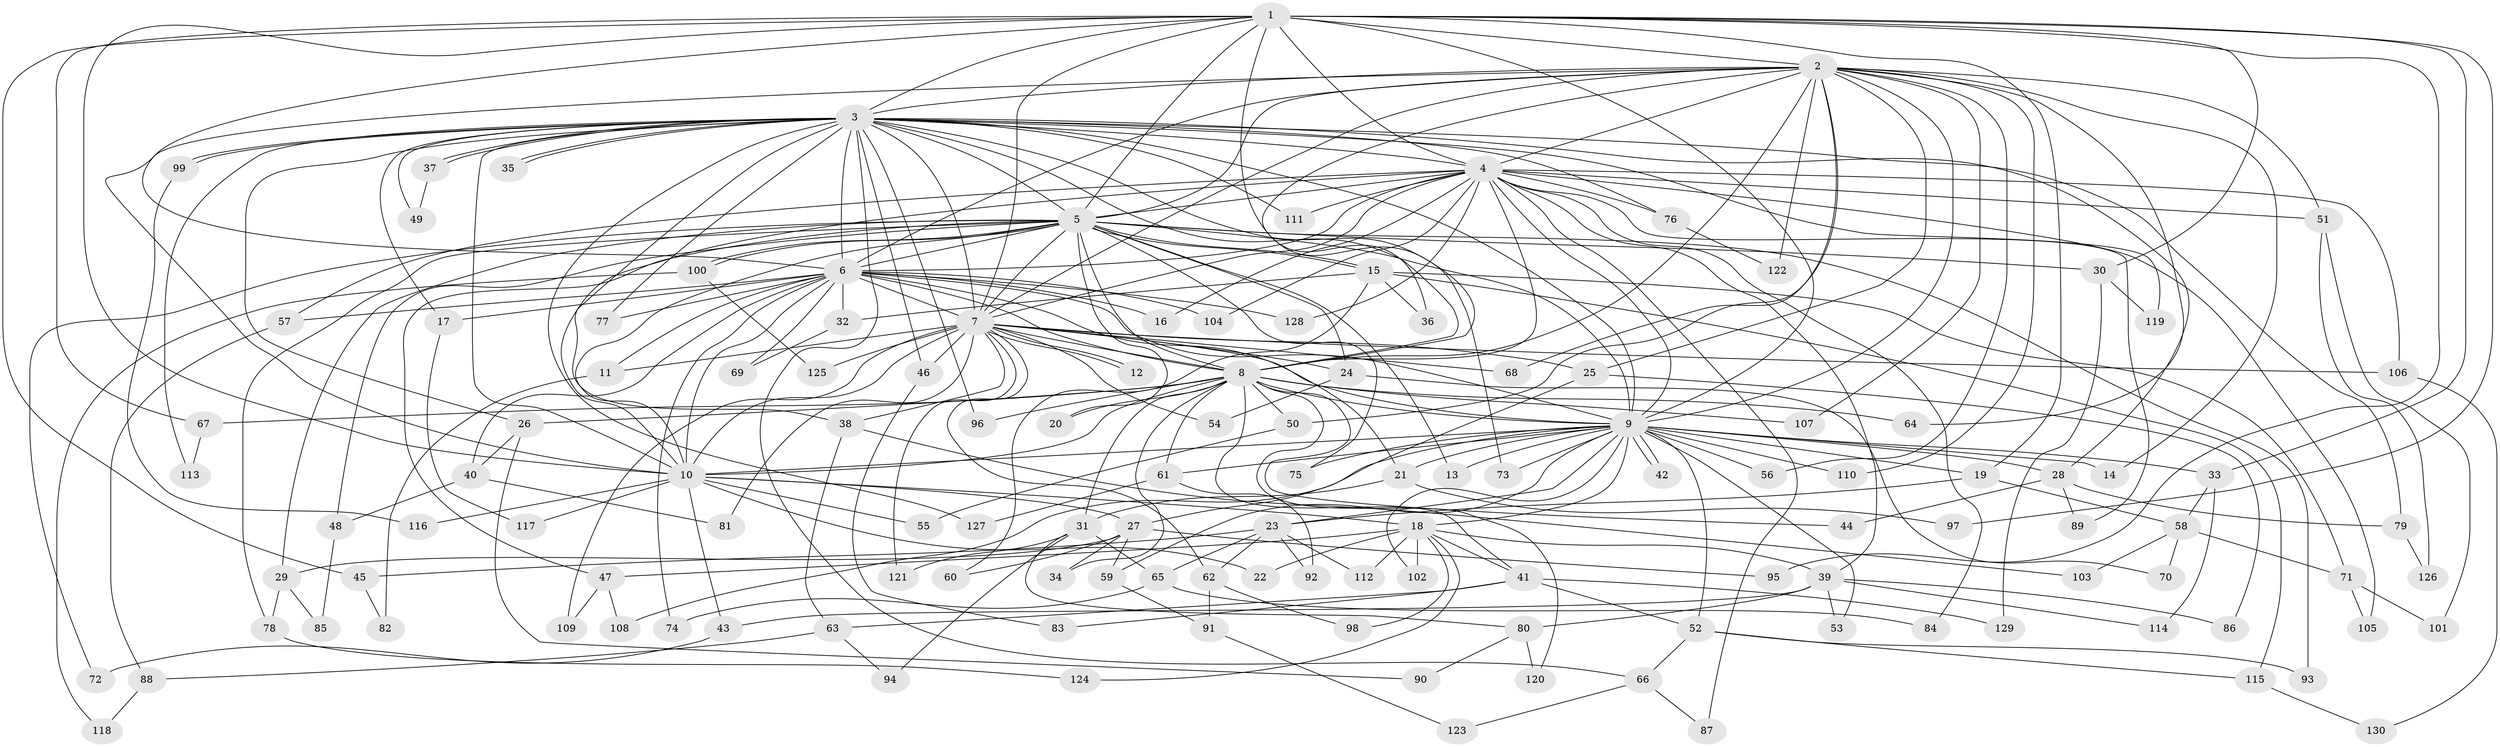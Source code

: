 // Generated by graph-tools (version 1.1) at 2025/01/03/09/25 03:01:18]
// undirected, 130 vertices, 285 edges
graph export_dot {
graph [start="1"]
  node [color=gray90,style=filled];
  1;
  2;
  3;
  4;
  5;
  6;
  7;
  8;
  9;
  10;
  11;
  12;
  13;
  14;
  15;
  16;
  17;
  18;
  19;
  20;
  21;
  22;
  23;
  24;
  25;
  26;
  27;
  28;
  29;
  30;
  31;
  32;
  33;
  34;
  35;
  36;
  37;
  38;
  39;
  40;
  41;
  42;
  43;
  44;
  45;
  46;
  47;
  48;
  49;
  50;
  51;
  52;
  53;
  54;
  55;
  56;
  57;
  58;
  59;
  60;
  61;
  62;
  63;
  64;
  65;
  66;
  67;
  68;
  69;
  70;
  71;
  72;
  73;
  74;
  75;
  76;
  77;
  78;
  79;
  80;
  81;
  82;
  83;
  84;
  85;
  86;
  87;
  88;
  89;
  90;
  91;
  92;
  93;
  94;
  95;
  96;
  97;
  98;
  99;
  100;
  101;
  102;
  103;
  104;
  105;
  106;
  107;
  108;
  109;
  110;
  111;
  112;
  113;
  114;
  115;
  116;
  117;
  118;
  119;
  120;
  121;
  122;
  123;
  124;
  125;
  126;
  127;
  128;
  129;
  130;
  1 -- 2;
  1 -- 3;
  1 -- 4;
  1 -- 5;
  1 -- 6;
  1 -- 7;
  1 -- 8;
  1 -- 9;
  1 -- 10;
  1 -- 19;
  1 -- 30;
  1 -- 33;
  1 -- 45;
  1 -- 67;
  1 -- 95;
  1 -- 97;
  2 -- 3;
  2 -- 4;
  2 -- 5;
  2 -- 6;
  2 -- 7;
  2 -- 8;
  2 -- 9;
  2 -- 10;
  2 -- 14;
  2 -- 25;
  2 -- 36;
  2 -- 50;
  2 -- 51;
  2 -- 56;
  2 -- 64;
  2 -- 68;
  2 -- 107;
  2 -- 110;
  2 -- 122;
  3 -- 4;
  3 -- 5;
  3 -- 6;
  3 -- 7;
  3 -- 8;
  3 -- 9;
  3 -- 10;
  3 -- 17;
  3 -- 26;
  3 -- 28;
  3 -- 35;
  3 -- 35;
  3 -- 37;
  3 -- 37;
  3 -- 38;
  3 -- 46;
  3 -- 49;
  3 -- 66;
  3 -- 73;
  3 -- 76;
  3 -- 77;
  3 -- 79;
  3 -- 96;
  3 -- 99;
  3 -- 99;
  3 -- 111;
  3 -- 113;
  3 -- 119;
  3 -- 127;
  4 -- 5;
  4 -- 6;
  4 -- 7;
  4 -- 8;
  4 -- 9;
  4 -- 10;
  4 -- 16;
  4 -- 39;
  4 -- 51;
  4 -- 57;
  4 -- 76;
  4 -- 84;
  4 -- 87;
  4 -- 89;
  4 -- 104;
  4 -- 105;
  4 -- 106;
  4 -- 111;
  4 -- 128;
  5 -- 6;
  5 -- 7;
  5 -- 8;
  5 -- 9;
  5 -- 10;
  5 -- 13;
  5 -- 15;
  5 -- 15;
  5 -- 20;
  5 -- 24;
  5 -- 29;
  5 -- 30;
  5 -- 47;
  5 -- 48;
  5 -- 72;
  5 -- 75;
  5 -- 78;
  5 -- 93;
  5 -- 100;
  5 -- 100;
  6 -- 7;
  6 -- 8;
  6 -- 9;
  6 -- 10;
  6 -- 11;
  6 -- 16;
  6 -- 17;
  6 -- 21;
  6 -- 32;
  6 -- 40;
  6 -- 57;
  6 -- 69;
  6 -- 74;
  6 -- 77;
  6 -- 104;
  6 -- 128;
  7 -- 8;
  7 -- 9;
  7 -- 10;
  7 -- 11;
  7 -- 12;
  7 -- 12;
  7 -- 24;
  7 -- 25;
  7 -- 38;
  7 -- 46;
  7 -- 54;
  7 -- 62;
  7 -- 68;
  7 -- 81;
  7 -- 106;
  7 -- 109;
  7 -- 121;
  7 -- 125;
  8 -- 9;
  8 -- 10;
  8 -- 20;
  8 -- 26;
  8 -- 31;
  8 -- 34;
  8 -- 41;
  8 -- 44;
  8 -- 50;
  8 -- 61;
  8 -- 64;
  8 -- 67;
  8 -- 96;
  8 -- 107;
  8 -- 120;
  9 -- 10;
  9 -- 13;
  9 -- 14;
  9 -- 18;
  9 -- 19;
  9 -- 21;
  9 -- 23;
  9 -- 28;
  9 -- 33;
  9 -- 42;
  9 -- 42;
  9 -- 52;
  9 -- 53;
  9 -- 56;
  9 -- 59;
  9 -- 61;
  9 -- 73;
  9 -- 75;
  9 -- 102;
  9 -- 108;
  9 -- 110;
  10 -- 18;
  10 -- 22;
  10 -- 27;
  10 -- 43;
  10 -- 55;
  10 -- 116;
  10 -- 117;
  11 -- 82;
  15 -- 32;
  15 -- 36;
  15 -- 60;
  15 -- 71;
  15 -- 115;
  17 -- 117;
  18 -- 22;
  18 -- 39;
  18 -- 41;
  18 -- 47;
  18 -- 98;
  18 -- 102;
  18 -- 112;
  18 -- 124;
  19 -- 23;
  19 -- 58;
  21 -- 31;
  21 -- 97;
  23 -- 45;
  23 -- 62;
  23 -- 65;
  23 -- 92;
  23 -- 112;
  24 -- 54;
  24 -- 70;
  25 -- 27;
  25 -- 86;
  26 -- 40;
  26 -- 90;
  27 -- 29;
  27 -- 34;
  27 -- 59;
  27 -- 60;
  27 -- 95;
  28 -- 44;
  28 -- 79;
  28 -- 89;
  29 -- 78;
  29 -- 85;
  30 -- 119;
  30 -- 129;
  31 -- 65;
  31 -- 80;
  31 -- 94;
  31 -- 121;
  32 -- 69;
  33 -- 58;
  33 -- 114;
  37 -- 49;
  38 -- 63;
  38 -- 103;
  39 -- 43;
  39 -- 53;
  39 -- 80;
  39 -- 86;
  39 -- 114;
  40 -- 48;
  40 -- 81;
  41 -- 52;
  41 -- 63;
  41 -- 83;
  41 -- 129;
  43 -- 72;
  45 -- 82;
  46 -- 83;
  47 -- 108;
  47 -- 109;
  48 -- 85;
  50 -- 55;
  51 -- 101;
  51 -- 126;
  52 -- 66;
  52 -- 93;
  52 -- 115;
  57 -- 88;
  58 -- 70;
  58 -- 71;
  58 -- 103;
  59 -- 91;
  61 -- 92;
  61 -- 127;
  62 -- 91;
  62 -- 98;
  63 -- 88;
  63 -- 94;
  65 -- 74;
  65 -- 84;
  66 -- 87;
  66 -- 123;
  67 -- 113;
  71 -- 101;
  71 -- 105;
  76 -- 122;
  78 -- 124;
  79 -- 126;
  80 -- 90;
  80 -- 120;
  88 -- 118;
  91 -- 123;
  99 -- 116;
  100 -- 118;
  100 -- 125;
  106 -- 130;
  115 -- 130;
}
